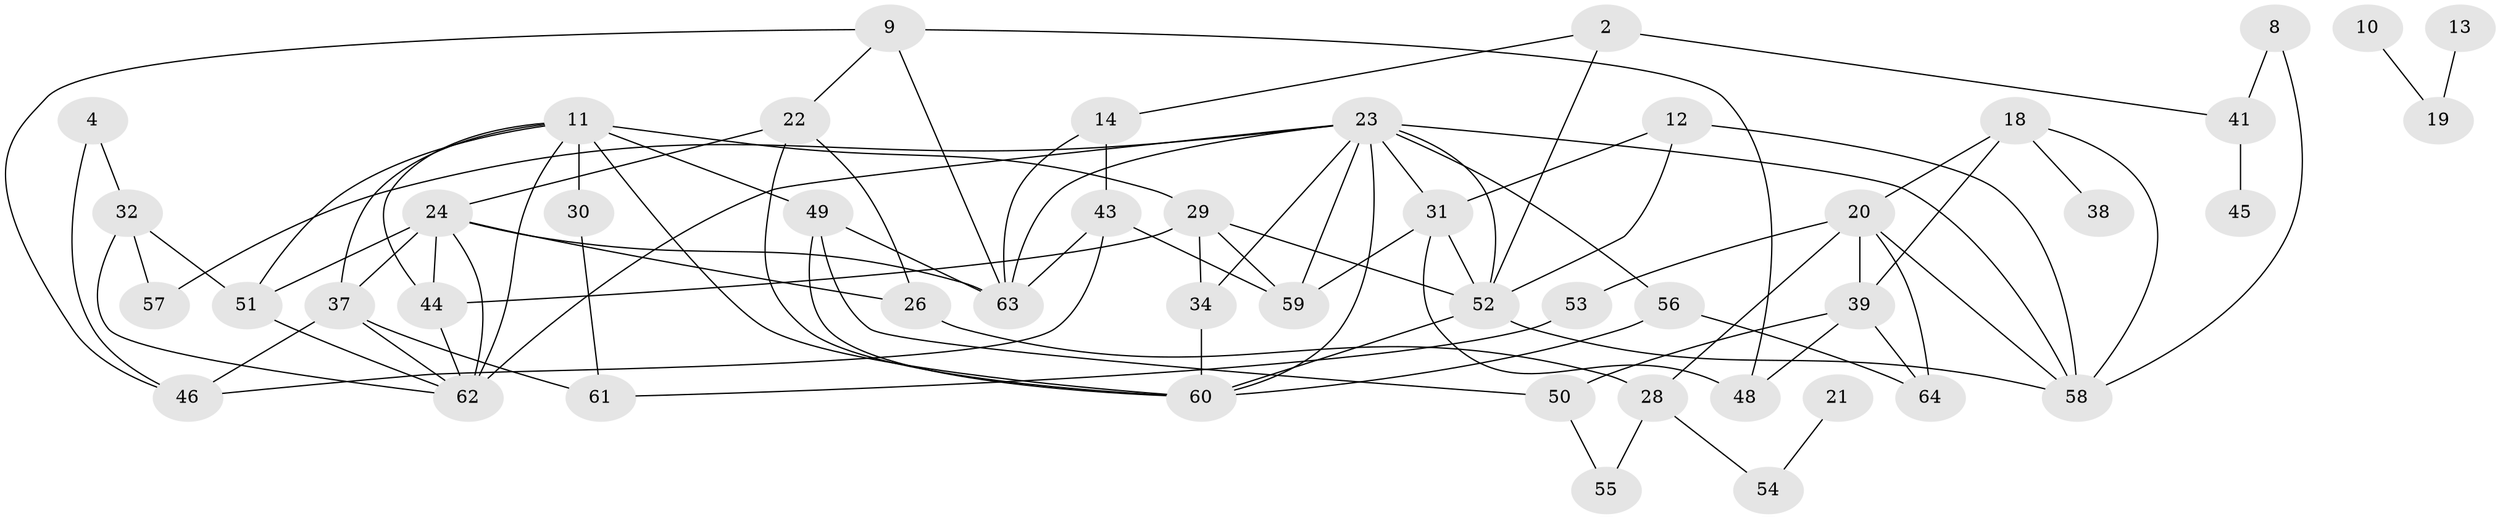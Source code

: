 // original degree distribution, {0: 0.1015625, 2: 0.203125, 3: 0.2734375, 1: 0.171875, 4: 0.15625, 6: 0.0234375, 9: 0.0078125, 5: 0.0625}
// Generated by graph-tools (version 1.1) at 2025/00/03/09/25 03:00:46]
// undirected, 48 vertices, 91 edges
graph export_dot {
graph [start="1"]
  node [color=gray90,style=filled];
  2;
  4;
  8;
  9;
  10;
  11;
  12;
  13;
  14;
  18;
  19;
  20;
  21;
  22;
  23;
  24;
  26;
  28;
  29;
  30;
  31;
  32;
  34;
  37;
  38;
  39;
  41;
  43;
  44;
  45;
  46;
  48;
  49;
  50;
  51;
  52;
  53;
  54;
  55;
  56;
  57;
  58;
  59;
  60;
  61;
  62;
  63;
  64;
  2 -- 14 [weight=1.0];
  2 -- 41 [weight=1.0];
  2 -- 52 [weight=1.0];
  4 -- 32 [weight=1.0];
  4 -- 46 [weight=1.0];
  8 -- 41 [weight=1.0];
  8 -- 58 [weight=1.0];
  9 -- 22 [weight=1.0];
  9 -- 46 [weight=1.0];
  9 -- 48 [weight=1.0];
  9 -- 63 [weight=1.0];
  10 -- 19 [weight=1.0];
  11 -- 29 [weight=1.0];
  11 -- 30 [weight=2.0];
  11 -- 37 [weight=1.0];
  11 -- 44 [weight=1.0];
  11 -- 49 [weight=1.0];
  11 -- 51 [weight=1.0];
  11 -- 60 [weight=1.0];
  11 -- 62 [weight=1.0];
  12 -- 31 [weight=1.0];
  12 -- 52 [weight=1.0];
  12 -- 58 [weight=1.0];
  13 -- 19 [weight=1.0];
  14 -- 43 [weight=1.0];
  14 -- 63 [weight=1.0];
  18 -- 20 [weight=1.0];
  18 -- 38 [weight=1.0];
  18 -- 39 [weight=2.0];
  18 -- 58 [weight=2.0];
  20 -- 28 [weight=1.0];
  20 -- 39 [weight=1.0];
  20 -- 53 [weight=1.0];
  20 -- 58 [weight=1.0];
  20 -- 64 [weight=1.0];
  21 -- 54 [weight=1.0];
  22 -- 24 [weight=1.0];
  22 -- 26 [weight=1.0];
  22 -- 60 [weight=1.0];
  23 -- 31 [weight=1.0];
  23 -- 34 [weight=1.0];
  23 -- 52 [weight=2.0];
  23 -- 56 [weight=1.0];
  23 -- 57 [weight=1.0];
  23 -- 58 [weight=1.0];
  23 -- 59 [weight=1.0];
  23 -- 60 [weight=2.0];
  23 -- 62 [weight=2.0];
  23 -- 63 [weight=1.0];
  24 -- 26 [weight=1.0];
  24 -- 37 [weight=1.0];
  24 -- 44 [weight=1.0];
  24 -- 51 [weight=1.0];
  24 -- 62 [weight=1.0];
  24 -- 63 [weight=1.0];
  26 -- 28 [weight=1.0];
  28 -- 54 [weight=1.0];
  28 -- 55 [weight=1.0];
  29 -- 34 [weight=1.0];
  29 -- 44 [weight=1.0];
  29 -- 52 [weight=1.0];
  29 -- 59 [weight=1.0];
  30 -- 61 [weight=1.0];
  31 -- 48 [weight=1.0];
  31 -- 52 [weight=1.0];
  31 -- 59 [weight=1.0];
  32 -- 51 [weight=1.0];
  32 -- 57 [weight=1.0];
  32 -- 62 [weight=1.0];
  34 -- 60 [weight=2.0];
  37 -- 46 [weight=1.0];
  37 -- 61 [weight=1.0];
  37 -- 62 [weight=1.0];
  39 -- 48 [weight=2.0];
  39 -- 50 [weight=1.0];
  39 -- 64 [weight=1.0];
  41 -- 45 [weight=1.0];
  43 -- 46 [weight=1.0];
  43 -- 59 [weight=1.0];
  43 -- 63 [weight=1.0];
  44 -- 62 [weight=1.0];
  49 -- 50 [weight=1.0];
  49 -- 60 [weight=1.0];
  49 -- 63 [weight=1.0];
  50 -- 55 [weight=1.0];
  51 -- 62 [weight=1.0];
  52 -- 58 [weight=1.0];
  52 -- 60 [weight=1.0];
  53 -- 61 [weight=1.0];
  56 -- 60 [weight=1.0];
  56 -- 64 [weight=1.0];
}
